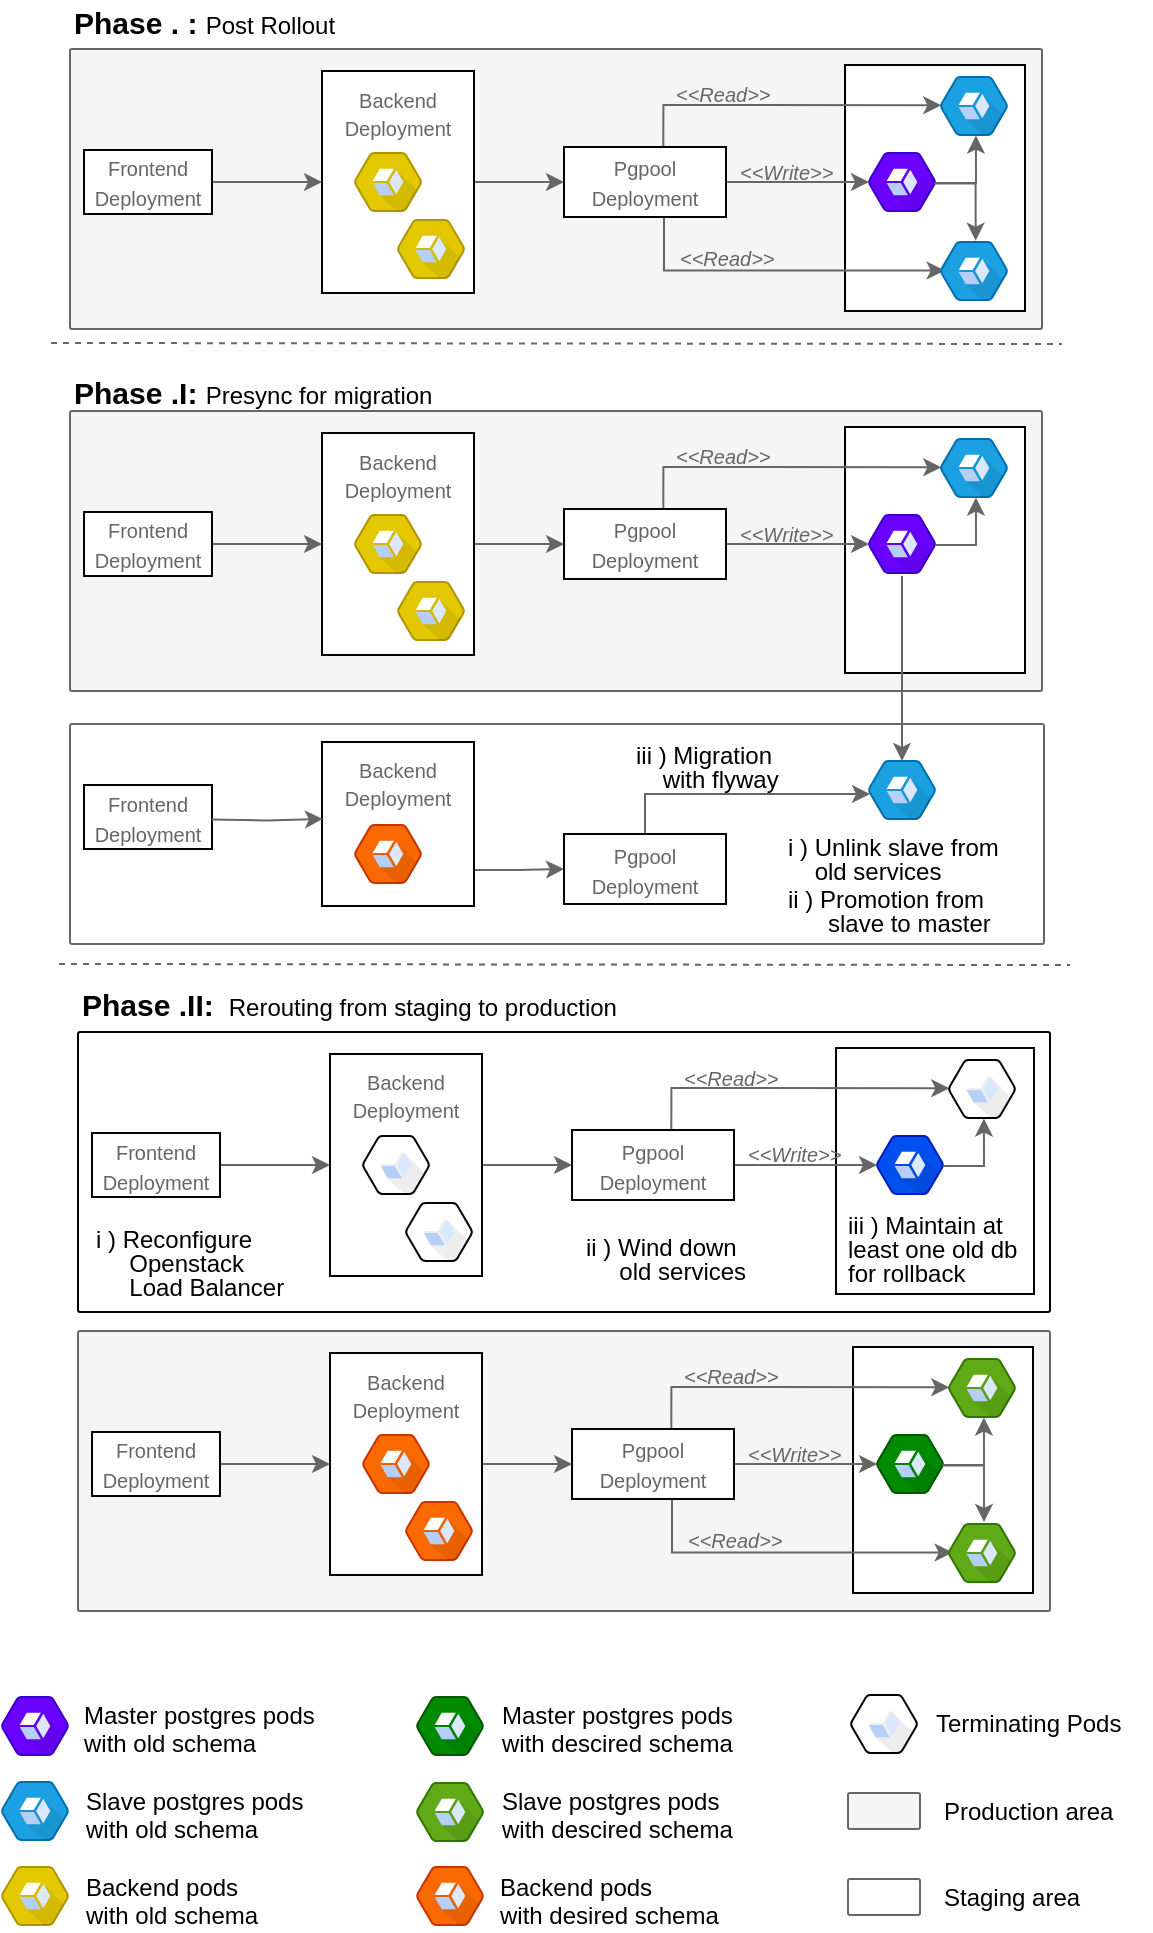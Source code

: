 <mxfile version="11.1.1" type="device"><diagram id="4ig2e0X793ncK0_DM_z0" name="Page-1"><mxGraphModel dx="2370" dy="1357" grid="0" gridSize="10" guides="1" tooltips="1" connect="1" arrows="1" fold="1" page="1" pageScale="1" pageWidth="827" pageHeight="1169" math="0" shadow="0"><root><mxCell id="0"/><mxCell id="1" parent="0"/><mxCell id="Xmux3Hkh8vyrxjozoJmx-120" value="" style="points=[[0,0,0],[0.25,0,0],[0.5,0,0],[0.75,0,0],[1,0,0],[1,0.25,0],[1,0.5,0],[1,0.75,0],[1,1,0],[0.75,1,0],[0.5,1,0],[0.25,1,0],[0,1,0],[0,0.75,0],[0,0.5,0],[0,0.25,0]];rounded=1;absoluteArcSize=1;arcSize=2;html=1;shadow=0;dashed=0;fontSize=12;align=left;verticalAlign=top;spacing=10;spacingTop=-4;strokeColor=#666666;" vertex="1" parent="1"><mxGeometry x="138" y="386" width="487" height="110" as="geometry"/></mxCell><mxCell id="Xmux3Hkh8vyrxjozoJmx-58" value="" style="points=[[0,0,0],[0.25,0,0],[0.5,0,0],[0.75,0,0],[1,0,0],[1,0.25,0],[1,0.5,0],[1,0.75,0],[1,1,0],[0.75,1,0],[0.5,1,0],[0.25,1,0],[0,1,0],[0,0.75,0],[0,0.5,0],[0,0.25,0]];rounded=1;absoluteArcSize=1;arcSize=2;html=1;shadow=0;dashed=0;fontSize=12;align=left;verticalAlign=top;spacing=10;spacingTop=-4;fillColor=#f5f5f5;strokeColor=#666666;fontColor=#333333;" vertex="1" parent="1"><mxGeometry x="138" y="229.5" width="486" height="140" as="geometry"/></mxCell><mxCell id="Xmux3Hkh8vyrxjozoJmx-75" value="" style="rounded=0;whiteSpace=wrap;html=1;align=right;verticalAlign=top;spacingRight=4;" vertex="1" parent="1"><mxGeometry x="525.5" y="237.5" width="90" height="123" as="geometry"/></mxCell><mxCell id="Xmux3Hkh8vyrxjozoJmx-80" style="edgeStyle=orthogonalEdgeStyle;rounded=0;orthogonalLoop=1;jettySize=auto;html=1;exitX=1;exitY=0.5;exitDx=0;exitDy=0;entryX=0;entryY=0.5;entryDx=0;entryDy=0;strokeColor=#666666;fontColor=#000000;" edge="1" parent="1" source="Xmux3Hkh8vyrxjozoJmx-73" target="Xmux3Hkh8vyrxjozoJmx-79"><mxGeometry relative="1" as="geometry"/></mxCell><mxCell id="Xmux3Hkh8vyrxjozoJmx-73" value="&lt;font style=&quot;font-size: 10px&quot; color=&quot;#666666&quot;&gt;Backend Deployment&lt;/font&gt;" style="rounded=0;whiteSpace=wrap;html=1;align=center;verticalAlign=top;" vertex="1" parent="1"><mxGeometry x="264" y="240.5" width="76" height="111" as="geometry"/></mxCell><mxCell id="Xmux3Hkh8vyrxjozoJmx-48" value="" style="shape=mxgraph.gcp.management_tools.stackdriver;html=1;verticalLabelPosition=bottom;verticalAlign=top;align=center;fillColor=#6a00ff;strokeColor=#3700CC;fontColor=#ffffff;" vertex="1" parent="1"><mxGeometry x="104" y="872.5" width="33" height="29" as="geometry"/></mxCell><mxCell id="Xmux3Hkh8vyrxjozoJmx-49" value="" style="shape=mxgraph.gcp.management_tools.stackdriver;html=1;verticalLabelPosition=bottom;verticalAlign=top;align=center;fillColor=#008a00;strokeColor=#005700;fontColor=#ffffff;" vertex="1" parent="1"><mxGeometry x="311.5" y="872.5" width="33" height="29" as="geometry"/></mxCell><mxCell id="Xmux3Hkh8vyrxjozoJmx-50" value="" style="shape=mxgraph.gcp.management_tools.stackdriver;html=1;verticalLabelPosition=bottom;verticalAlign=top;align=center;fillColor=#e3c800;strokeColor=#B09500;fontColor=#ffffff;" vertex="1" parent="1"><mxGeometry x="104" y="957.5" width="33" height="29" as="geometry"/></mxCell><mxCell id="Xmux3Hkh8vyrxjozoJmx-51" value="Master postgres pods &lt;br&gt;with old schema" style="text;html=1;resizable=0;points=[];autosize=1;align=left;verticalAlign=top;spacingTop=-4;" vertex="1" parent="1"><mxGeometry x="142.5" y="872" width="140" height="30" as="geometry"/></mxCell><mxCell id="Xmux3Hkh8vyrxjozoJmx-53" value="Backend pods &lt;br&gt;with old schema" style="text;html=1;resizable=0;points=[];autosize=1;align=left;verticalAlign=top;spacingTop=-4;" vertex="1" parent="1"><mxGeometry x="144" y="957.5" width="110" height="30" as="geometry"/></mxCell><mxCell id="Xmux3Hkh8vyrxjozoJmx-54" value="" style="shape=mxgraph.gcp.management_tools.stackdriver;html=1;verticalLabelPosition=bottom;verticalAlign=top;align=center;fillColor=#1ba1e2;strokeColor=#006EAF;fontColor=#ffffff;" vertex="1" parent="1"><mxGeometry x="104" y="915" width="33" height="29" as="geometry"/></mxCell><mxCell id="Xmux3Hkh8vyrxjozoJmx-55" value="" style="shape=mxgraph.gcp.management_tools.stackdriver;html=1;verticalLabelPosition=bottom;verticalAlign=top;align=center;fillColor=#fa6800;strokeColor=#C73500;fontColor=#ffffff;" vertex="1" parent="1"><mxGeometry x="311.5" y="957.5" width="33" height="29" as="geometry"/></mxCell><mxCell id="Xmux3Hkh8vyrxjozoJmx-56" value="Backend pods &lt;br&gt;with desired schema" style="text;html=1;resizable=0;points=[];autosize=1;align=left;verticalAlign=top;spacingTop=-4;" vertex="1" parent="1"><mxGeometry x="350.5" y="957.5" width="130" height="30" as="geometry"/></mxCell><mxCell id="Xmux3Hkh8vyrxjozoJmx-57" value="Slave postgres pods &lt;br&gt;with old schema" style="text;html=1;resizable=0;points=[];autosize=1;align=left;verticalAlign=top;spacingTop=-4;" vertex="1" parent="1"><mxGeometry x="144" y="914.5" width="130" height="30" as="geometry"/></mxCell><mxCell id="Xmux3Hkh8vyrxjozoJmx-59" value="Master postgres pods &lt;br&gt;with descired schema" style="text;html=1;resizable=0;points=[];autosize=1;align=left;verticalAlign=top;spacingTop=-4;" vertex="1" parent="1"><mxGeometry x="351.5" y="871.5" width="140" height="30" as="geometry"/></mxCell><mxCell id="Xmux3Hkh8vyrxjozoJmx-61" value="" style="shape=mxgraph.gcp.management_tools.stackdriver;html=1;verticalLabelPosition=bottom;verticalAlign=top;align=center;fillColor=#60a917;strokeColor=#2D7600;fontColor=#ffffff;" vertex="1" parent="1"><mxGeometry x="311.5" y="915.5" width="33" height="29" as="geometry"/></mxCell><mxCell id="Xmux3Hkh8vyrxjozoJmx-62" value="Slave postgres pods &lt;br&gt;with descired schema" style="text;html=1;resizable=0;points=[];autosize=1;align=left;verticalAlign=top;spacingTop=-4;" vertex="1" parent="1"><mxGeometry x="351.5" y="914.5" width="140" height="30" as="geometry"/></mxCell><mxCell id="Xmux3Hkh8vyrxjozoJmx-63" value="" style="shape=mxgraph.gcp.management_tools.stackdriver;html=1;verticalLabelPosition=bottom;verticalAlign=top;align=center;" vertex="1" parent="1"><mxGeometry x="528.5" y="871.5" width="33" height="29" as="geometry"/></mxCell><mxCell id="Xmux3Hkh8vyrxjozoJmx-64" value="Terminating Pods" style="text;html=1;resizable=0;points=[];autosize=1;align=left;verticalAlign=top;spacingTop=-4;" vertex="1" parent="1"><mxGeometry x="568.5" y="876" width="110" height="20" as="geometry"/></mxCell><mxCell id="Xmux3Hkh8vyrxjozoJmx-74" style="edgeStyle=orthogonalEdgeStyle;rounded=0;orthogonalLoop=1;jettySize=auto;html=1;exitX=1;exitY=0.5;exitDx=0;exitDy=0;entryX=0;entryY=0.5;entryDx=0;entryDy=0;fontColor=#000000;strokeColor=#666666;" edge="1" parent="1" source="Xmux3Hkh8vyrxjozoJmx-70" target="Xmux3Hkh8vyrxjozoJmx-73"><mxGeometry relative="1" as="geometry"/></mxCell><mxCell id="Xmux3Hkh8vyrxjozoJmx-70" value="&lt;font style=&quot;font-size: 10px&quot; color=&quot;#666666&quot;&gt;Frontend Deployment&lt;/font&gt;" style="rounded=0;whiteSpace=wrap;html=1;align=center;verticalAlign=middle;" vertex="1" parent="1"><mxGeometry x="145" y="280" width="64" height="32" as="geometry"/></mxCell><mxCell id="Xmux3Hkh8vyrxjozoJmx-71" value="" style="shape=mxgraph.gcp.management_tools.stackdriver;html=1;verticalLabelPosition=bottom;verticalAlign=top;align=center;fillColor=#e3c800;strokeColor=#B09500;fontColor=#ffffff;" vertex="1" parent="1"><mxGeometry x="280.5" y="281.5" width="33" height="29" as="geometry"/></mxCell><mxCell id="Xmux3Hkh8vyrxjozoJmx-72" value="" style="shape=mxgraph.gcp.management_tools.stackdriver;html=1;verticalLabelPosition=bottom;verticalAlign=top;align=center;fillColor=#e3c800;strokeColor=#B09500;fontColor=#ffffff;" vertex="1" parent="1"><mxGeometry x="302" y="315" width="33" height="29" as="geometry"/></mxCell><mxCell id="Xmux3Hkh8vyrxjozoJmx-82" style="edgeStyle=orthogonalEdgeStyle;rounded=0;orthogonalLoop=1;jettySize=auto;html=1;exitX=1;exitY=0.5;exitDx=0;exitDy=0;strokeColor=#666666;fontColor=#000000;" edge="1" parent="1" source="Xmux3Hkh8vyrxjozoJmx-79" target="Xmux3Hkh8vyrxjozoJmx-81"><mxGeometry relative="1" as="geometry"/></mxCell><mxCell id="Xmux3Hkh8vyrxjozoJmx-88" style="edgeStyle=orthogonalEdgeStyle;rounded=0;orthogonalLoop=1;jettySize=auto;html=1;exitX=0.613;exitY=0.009;exitDx=0;exitDy=0;entryX=0.004;entryY=0.489;entryDx=0;entryDy=0;entryPerimeter=0;strokeColor=#666666;fontColor=#000000;exitPerimeter=0;" edge="1" parent="1" source="Xmux3Hkh8vyrxjozoJmx-79" target="Xmux3Hkh8vyrxjozoJmx-85"><mxGeometry relative="1" as="geometry"><Array as="points"><mxPoint x="434" y="257.5"/><mxPoint x="445" y="257.5"/></Array></mxGeometry></mxCell><mxCell id="Xmux3Hkh8vyrxjozoJmx-79" value="&lt;font style=&quot;font-size: 10px&quot; color=&quot;#666666&quot;&gt;Pgpool&lt;br&gt;Deployment&lt;/font&gt;" style="rounded=0;whiteSpace=wrap;html=1;align=center;verticalAlign=middle;" vertex="1" parent="1"><mxGeometry x="385" y="278.5" width="81" height="35" as="geometry"/></mxCell><mxCell id="Xmux3Hkh8vyrxjozoJmx-81" value="" style="shape=mxgraph.gcp.management_tools.stackdriver;html=1;verticalLabelPosition=bottom;verticalAlign=top;align=center;fillColor=#6a00ff;strokeColor=#3700CC;fontColor=#ffffff;" vertex="1" parent="1"><mxGeometry x="537.5" y="281.5" width="33" height="29" as="geometry"/></mxCell><mxCell id="Xmux3Hkh8vyrxjozoJmx-83" value="&lt;font style=&quot;font-size: 10px&quot; color=&quot;#666666&quot;&gt;&amp;lt;&amp;lt;Write&amp;gt;&amp;gt;&lt;/font&gt;" style="text;html=1;resizable=0;points=[];autosize=1;align=left;verticalAlign=top;spacingTop=-4;fontColor=#000000;fontStyle=2" vertex="1" parent="1"><mxGeometry x="471" y="280.5" width="60" height="20" as="geometry"/></mxCell><mxCell id="Xmux3Hkh8vyrxjozoJmx-84" value="" style="shape=mxgraph.gcp.management_tools.stackdriver;html=1;verticalLabelPosition=bottom;verticalAlign=top;align=center;fillColor=#1ba1e2;strokeColor=#006EAF;fontColor=#ffffff;" vertex="1" parent="1"><mxGeometry x="537.5" y="404.5" width="33" height="29" as="geometry"/></mxCell><mxCell id="Xmux3Hkh8vyrxjozoJmx-85" value="" style="shape=mxgraph.gcp.management_tools.stackdriver;html=1;verticalLabelPosition=bottom;verticalAlign=top;align=center;fillColor=#1ba1e2;strokeColor=#006EAF;fontColor=#ffffff;" vertex="1" parent="1"><mxGeometry x="573.5" y="243.5" width="33" height="29" as="geometry"/></mxCell><mxCell id="Xmux3Hkh8vyrxjozoJmx-89" value="&lt;font style=&quot;font-size: 10px&quot; color=&quot;#666666&quot;&gt;&amp;lt;&amp;lt;Read&amp;gt;&amp;gt;&lt;/font&gt;" style="text;html=1;resizable=0;points=[];autosize=1;align=left;verticalAlign=top;spacingTop=-4;fontColor=#000000;fontStyle=2" vertex="1" parent="1"><mxGeometry x="439" y="242" width="60" height="20" as="geometry"/></mxCell><mxCell id="Xmux3Hkh8vyrxjozoJmx-93" style="edgeStyle=orthogonalEdgeStyle;rounded=0;orthogonalLoop=1;jettySize=auto;html=1;exitX=1.002;exitY=0.517;exitDx=0;exitDy=0;strokeColor=#666666;fontColor=#000000;exitPerimeter=0;entryX=0.529;entryY=1.01;entryDx=0;entryDy=0;entryPerimeter=0;" edge="1" parent="1" source="Xmux3Hkh8vyrxjozoJmx-81" target="Xmux3Hkh8vyrxjozoJmx-85"><mxGeometry relative="1" as="geometry"><mxPoint x="476.087" y="305.908" as="sourcePoint"/><mxPoint x="547.5" y="306.102" as="targetPoint"/></mxGeometry></mxCell><mxCell id="Xmux3Hkh8vyrxjozoJmx-94" style="edgeStyle=orthogonalEdgeStyle;rounded=0;orthogonalLoop=1;jettySize=auto;html=1;strokeColor=#666666;fontColor=#000000;" edge="1" parent="1" target="Xmux3Hkh8vyrxjozoJmx-84"><mxGeometry relative="1" as="geometry"><mxPoint x="554" y="312" as="sourcePoint"/><mxPoint x="591" y="325.5" as="targetPoint"/><Array as="points"><mxPoint x="554" y="381"/><mxPoint x="554" y="381"/></Array></mxGeometry></mxCell><mxCell id="Xmux3Hkh8vyrxjozoJmx-96" value="" style="points=[[0,0,0],[0.25,0,0],[0.5,0,0],[0.75,0,0],[1,0,0],[1,0.25,0],[1,0.5,0],[1,0.75,0],[1,1,0],[0.75,1,0],[0.5,1,0],[0.25,1,0],[0,1,0],[0,0.75,0],[0,0.5,0],[0,0.25,0]];rounded=1;absoluteArcSize=1;arcSize=2;html=1;shadow=0;dashed=0;fontSize=12;align=left;verticalAlign=top;spacing=10;spacingTop=-4;fillColor=#f5f5f5;strokeColor=#666666;fontColor=#333333;" vertex="1" parent="1"><mxGeometry x="138" y="48.5" width="486" height="140" as="geometry"/></mxCell><mxCell id="Xmux3Hkh8vyrxjozoJmx-97" value="" style="rounded=0;whiteSpace=wrap;html=1;align=right;verticalAlign=top;spacingRight=4;" vertex="1" parent="1"><mxGeometry x="525.5" y="56.5" width="90" height="123" as="geometry"/></mxCell><mxCell id="Xmux3Hkh8vyrxjozoJmx-98" style="edgeStyle=orthogonalEdgeStyle;rounded=0;orthogonalLoop=1;jettySize=auto;html=1;exitX=1;exitY=0.5;exitDx=0;exitDy=0;entryX=0;entryY=0.5;entryDx=0;entryDy=0;strokeColor=#666666;fontColor=#000000;" edge="1" parent="1" source="Xmux3Hkh8vyrxjozoJmx-99" target="Xmux3Hkh8vyrxjozoJmx-107"><mxGeometry relative="1" as="geometry"/></mxCell><mxCell id="Xmux3Hkh8vyrxjozoJmx-99" value="&lt;font style=&quot;font-size: 10px&quot; color=&quot;#666666&quot;&gt;Backend Deployment&lt;/font&gt;" style="rounded=0;whiteSpace=wrap;html=1;align=center;verticalAlign=top;" vertex="1" parent="1"><mxGeometry x="264" y="59.5" width="76" height="111" as="geometry"/></mxCell><mxCell id="Xmux3Hkh8vyrxjozoJmx-100" style="edgeStyle=orthogonalEdgeStyle;rounded=0;orthogonalLoop=1;jettySize=auto;html=1;exitX=1;exitY=0.5;exitDx=0;exitDy=0;entryX=0;entryY=0.5;entryDx=0;entryDy=0;fontColor=#000000;strokeColor=#666666;" edge="1" parent="1" source="Xmux3Hkh8vyrxjozoJmx-101" target="Xmux3Hkh8vyrxjozoJmx-99"><mxGeometry relative="1" as="geometry"/></mxCell><mxCell id="Xmux3Hkh8vyrxjozoJmx-101" value="&lt;font style=&quot;font-size: 10px&quot; color=&quot;#666666&quot;&gt;Frontend Deployment&lt;/font&gt;" style="rounded=0;whiteSpace=wrap;html=1;align=center;verticalAlign=middle;" vertex="1" parent="1"><mxGeometry x="145" y="99" width="64" height="32" as="geometry"/></mxCell><mxCell id="Xmux3Hkh8vyrxjozoJmx-102" value="" style="shape=mxgraph.gcp.management_tools.stackdriver;html=1;verticalLabelPosition=bottom;verticalAlign=top;align=center;fillColor=#e3c800;strokeColor=#B09500;fontColor=#ffffff;" vertex="1" parent="1"><mxGeometry x="280.5" y="100.5" width="33" height="29" as="geometry"/></mxCell><mxCell id="Xmux3Hkh8vyrxjozoJmx-103" value="" style="shape=mxgraph.gcp.management_tools.stackdriver;html=1;verticalLabelPosition=bottom;verticalAlign=top;align=center;fillColor=#e3c800;strokeColor=#B09500;fontColor=#ffffff;" vertex="1" parent="1"><mxGeometry x="302" y="134" width="33" height="29" as="geometry"/></mxCell><mxCell id="Xmux3Hkh8vyrxjozoJmx-104" style="edgeStyle=orthogonalEdgeStyle;rounded=0;orthogonalLoop=1;jettySize=auto;html=1;exitX=1;exitY=0.5;exitDx=0;exitDy=0;strokeColor=#666666;fontColor=#000000;" edge="1" parent="1" source="Xmux3Hkh8vyrxjozoJmx-107" target="Xmux3Hkh8vyrxjozoJmx-108"><mxGeometry relative="1" as="geometry"/></mxCell><mxCell id="Xmux3Hkh8vyrxjozoJmx-105" style="edgeStyle=orthogonalEdgeStyle;rounded=0;orthogonalLoop=1;jettySize=auto;html=1;exitX=1;exitY=0.75;exitDx=0;exitDy=0;entryX=0.055;entryY=0.493;entryDx=0;entryDy=0;entryPerimeter=0;strokeColor=#666666;fontColor=#000000;" edge="1" parent="1" source="Xmux3Hkh8vyrxjozoJmx-107" target="Xmux3Hkh8vyrxjozoJmx-110"><mxGeometry relative="1" as="geometry"><Array as="points"><mxPoint x="435" y="130.5"/><mxPoint x="435" y="159.5"/><mxPoint x="550" y="159.5"/></Array></mxGeometry></mxCell><mxCell id="Xmux3Hkh8vyrxjozoJmx-106" style="edgeStyle=orthogonalEdgeStyle;rounded=0;orthogonalLoop=1;jettySize=auto;html=1;exitX=0.613;exitY=0.009;exitDx=0;exitDy=0;entryX=0.004;entryY=0.489;entryDx=0;entryDy=0;entryPerimeter=0;strokeColor=#666666;fontColor=#000000;exitPerimeter=0;" edge="1" parent="1" source="Xmux3Hkh8vyrxjozoJmx-107" target="Xmux3Hkh8vyrxjozoJmx-111"><mxGeometry relative="1" as="geometry"><Array as="points"><mxPoint x="434" y="76.5"/><mxPoint x="445" y="76.5"/></Array></mxGeometry></mxCell><mxCell id="Xmux3Hkh8vyrxjozoJmx-107" value="&lt;font style=&quot;font-size: 10px&quot; color=&quot;#666666&quot;&gt;Pgpool&lt;br&gt;Deployment&lt;/font&gt;" style="rounded=0;whiteSpace=wrap;html=1;align=center;verticalAlign=middle;" vertex="1" parent="1"><mxGeometry x="385" y="97.5" width="81" height="35" as="geometry"/></mxCell><mxCell id="Xmux3Hkh8vyrxjozoJmx-108" value="" style="shape=mxgraph.gcp.management_tools.stackdriver;html=1;verticalLabelPosition=bottom;verticalAlign=top;align=center;fillColor=#6a00ff;strokeColor=#3700CC;fontColor=#ffffff;" vertex="1" parent="1"><mxGeometry x="537.5" y="100.5" width="33" height="29" as="geometry"/></mxCell><mxCell id="Xmux3Hkh8vyrxjozoJmx-109" value="&lt;font style=&quot;font-size: 10px&quot; color=&quot;#666666&quot;&gt;&amp;lt;&amp;lt;Write&amp;gt;&amp;gt;&lt;/font&gt;" style="text;html=1;resizable=0;points=[];autosize=1;align=left;verticalAlign=top;spacingTop=-4;fontColor=#000000;fontStyle=2" vertex="1" parent="1"><mxGeometry x="471" y="99.5" width="60" height="20" as="geometry"/></mxCell><mxCell id="Xmux3Hkh8vyrxjozoJmx-110" value="" style="shape=mxgraph.gcp.management_tools.stackdriver;html=1;verticalLabelPosition=bottom;verticalAlign=top;align=center;fillColor=#1ba1e2;strokeColor=#006EAF;fontColor=#ffffff;" vertex="1" parent="1"><mxGeometry x="573.5" y="145" width="33" height="29" as="geometry"/></mxCell><mxCell id="Xmux3Hkh8vyrxjozoJmx-111" value="" style="shape=mxgraph.gcp.management_tools.stackdriver;html=1;verticalLabelPosition=bottom;verticalAlign=top;align=center;fillColor=#1ba1e2;strokeColor=#006EAF;fontColor=#ffffff;" vertex="1" parent="1"><mxGeometry x="573.5" y="62.5" width="33" height="29" as="geometry"/></mxCell><mxCell id="Xmux3Hkh8vyrxjozoJmx-112" value="&lt;font style=&quot;font-size: 10px&quot; color=&quot;#666666&quot;&gt;&amp;lt;&amp;lt;Read&amp;gt;&amp;gt;&lt;/font&gt;" style="text;html=1;resizable=0;points=[];autosize=1;align=left;verticalAlign=top;spacingTop=-4;fontColor=#000000;fontStyle=2" vertex="1" parent="1"><mxGeometry x="441" y="143" width="60" height="20" as="geometry"/></mxCell><mxCell id="Xmux3Hkh8vyrxjozoJmx-113" value="&lt;font style=&quot;font-size: 10px&quot; color=&quot;#666666&quot;&gt;&amp;lt;&amp;lt;Read&amp;gt;&amp;gt;&lt;/font&gt;" style="text;html=1;resizable=0;points=[];autosize=1;align=left;verticalAlign=top;spacingTop=-4;fontColor=#000000;fontStyle=2" vertex="1" parent="1"><mxGeometry x="439" y="61" width="60" height="20" as="geometry"/></mxCell><mxCell id="Xmux3Hkh8vyrxjozoJmx-114" style="edgeStyle=orthogonalEdgeStyle;rounded=0;orthogonalLoop=1;jettySize=auto;html=1;exitX=1.002;exitY=0.517;exitDx=0;exitDy=0;strokeColor=#666666;fontColor=#000000;exitPerimeter=0;entryX=0.529;entryY=1.01;entryDx=0;entryDy=0;entryPerimeter=0;" edge="1" parent="1" source="Xmux3Hkh8vyrxjozoJmx-108" target="Xmux3Hkh8vyrxjozoJmx-111"><mxGeometry relative="1" as="geometry"><mxPoint x="476.087" y="124.908" as="sourcePoint"/><mxPoint x="547.5" y="125.102" as="targetPoint"/></mxGeometry></mxCell><mxCell id="Xmux3Hkh8vyrxjozoJmx-115" style="edgeStyle=orthogonalEdgeStyle;rounded=0;orthogonalLoop=1;jettySize=auto;html=1;exitX=0.988;exitY=0.528;exitDx=0;exitDy=0;strokeColor=#666666;fontColor=#000000;exitPerimeter=0;" edge="1" parent="1" source="Xmux3Hkh8vyrxjozoJmx-108"><mxGeometry relative="1" as="geometry"><mxPoint x="580.553" y="125.49" as="sourcePoint"/><mxPoint x="590.833" y="144.333" as="targetPoint"/></mxGeometry></mxCell><mxCell id="Xmux3Hkh8vyrxjozoJmx-116" value="" style="endArrow=none;dashed=1;html=1;strokeColor=#666666;fontColor=#000000;" edge="1" parent="1"><mxGeometry width="50" height="50" relative="1" as="geometry"><mxPoint x="128.5" y="195.5" as="sourcePoint"/><mxPoint x="634" y="196" as="targetPoint"/></mxGeometry></mxCell><mxCell id="Xmux3Hkh8vyrxjozoJmx-117" value="&lt;font size=&quot;1&quot;&gt;&lt;b style=&quot;font-size: 15px&quot;&gt;Phase . : &lt;/b&gt;&lt;/font&gt;Post Rollout" style="text;html=1;resizable=0;points=[];autosize=1;align=left;verticalAlign=top;spacingTop=-4;fontColor=#000000;" vertex="1" parent="1"><mxGeometry x="138" y="24" width="141" height="16" as="geometry"/></mxCell><mxCell id="Xmux3Hkh8vyrxjozoJmx-118" value="&lt;div&gt;&lt;font size=&quot;1&quot;&gt;&lt;b style=&quot;font-size: 15px&quot;&gt;Phase .I: &lt;/b&gt;&lt;/font&gt;Presync for migration&lt;/div&gt;" style="text;html=1;resizable=0;points=[];autosize=1;align=left;verticalAlign=top;spacingTop=-4;fontColor=#000000;" vertex="1" parent="1"><mxGeometry x="138" y="209" width="190" height="16" as="geometry"/></mxCell><mxCell id="Xmux3Hkh8vyrxjozoJmx-121" value="&lt;p style=&quot;line-height: 100%&quot;&gt;i ) Unlink slave from &lt;br&gt;&amp;nbsp;&amp;nbsp;&amp;nbsp; old services&lt;/p&gt;" style="text;html=1;resizable=0;points=[];autosize=1;align=left;verticalAlign=top;spacingTop=-4;fontColor=#000000;" vertex="1" parent="1"><mxGeometry x="495" y="427" width="118" height="48" as="geometry"/></mxCell><mxCell id="Xmux3Hkh8vyrxjozoJmx-122" value="&lt;p style=&quot;line-height: 100%&quot;&gt;ii ) Promotion from &lt;br&gt;&amp;nbsp;&amp;nbsp;&amp;nbsp;&amp;nbsp;&amp;nbsp; slave to master&lt;/p&gt;" style="text;html=1;resizable=0;points=[];autosize=1;align=left;verticalAlign=top;spacingTop=-4;fontColor=#000000;" vertex="1" parent="1"><mxGeometry x="495" y="453" width="112" height="48" as="geometry"/></mxCell><mxCell id="Xmux3Hkh8vyrxjozoJmx-123" value="&lt;font style=&quot;font-size: 10px&quot; color=&quot;#666666&quot;&gt;Frontend Deployment&lt;/font&gt;" style="rounded=0;whiteSpace=wrap;html=1;align=center;verticalAlign=middle;" vertex="1" parent="1"><mxGeometry x="145" y="416.5" width="64" height="32" as="geometry"/></mxCell><mxCell id="Xmux3Hkh8vyrxjozoJmx-130" style="edgeStyle=orthogonalEdgeStyle;rounded=0;orthogonalLoop=1;jettySize=auto;html=1;exitX=1;exitY=0.75;exitDx=0;exitDy=0;entryX=0;entryY=0.5;entryDx=0;entryDy=0;strokeColor=#666666;fontColor=#000000;" edge="1" parent="1" source="Xmux3Hkh8vyrxjozoJmx-124" target="Xmux3Hkh8vyrxjozoJmx-129"><mxGeometry relative="1" as="geometry"><Array as="points"><mxPoint x="340" y="459"/><mxPoint x="362" y="459"/></Array></mxGeometry></mxCell><mxCell id="Xmux3Hkh8vyrxjozoJmx-124" value="&lt;font style=&quot;font-size: 10px&quot; color=&quot;#666666&quot;&gt;Backend Deployment&lt;/font&gt;" style="rounded=0;whiteSpace=wrap;html=1;align=center;verticalAlign=top;" vertex="1" parent="1"><mxGeometry x="264" y="395" width="76" height="82" as="geometry"/></mxCell><mxCell id="Xmux3Hkh8vyrxjozoJmx-125" style="edgeStyle=orthogonalEdgeStyle;rounded=0;orthogonalLoop=1;jettySize=auto;html=1;exitX=1;exitY=0.5;exitDx=0;exitDy=0;entryX=0.006;entryY=0.469;entryDx=0;entryDy=0;fontColor=#000000;strokeColor=#666666;entryPerimeter=0;" edge="1" parent="1" target="Xmux3Hkh8vyrxjozoJmx-124"><mxGeometry relative="1" as="geometry"><mxPoint x="208.828" y="433.741" as="sourcePoint"/></mxGeometry></mxCell><mxCell id="Xmux3Hkh8vyrxjozoJmx-126" value="" style="shape=mxgraph.gcp.management_tools.stackdriver;html=1;verticalLabelPosition=bottom;verticalAlign=top;align=center;fillColor=#fa6800;strokeColor=#C73500;fontColor=#ffffff;" vertex="1" parent="1"><mxGeometry x="280.5" y="436.5" width="33" height="29" as="geometry"/></mxCell><mxCell id="Xmux3Hkh8vyrxjozoJmx-131" style="edgeStyle=orthogonalEdgeStyle;rounded=0;orthogonalLoop=1;jettySize=auto;html=1;exitX=0.5;exitY=0;exitDx=0;exitDy=0;strokeColor=#666666;fontColor=#000000;entryX=0.015;entryY=0.571;entryDx=0;entryDy=0;entryPerimeter=0;" edge="1" parent="1" source="Xmux3Hkh8vyrxjozoJmx-129" target="Xmux3Hkh8vyrxjozoJmx-84"><mxGeometry relative="1" as="geometry"/></mxCell><mxCell id="Xmux3Hkh8vyrxjozoJmx-129" value="&lt;font style=&quot;font-size: 10px&quot; color=&quot;#666666&quot;&gt;Pgpool&lt;br&gt;Deployment&lt;/font&gt;" style="rounded=0;whiteSpace=wrap;html=1;align=center;verticalAlign=middle;" vertex="1" parent="1"><mxGeometry x="385" y="441" width="81" height="35" as="geometry"/></mxCell><mxCell id="Xmux3Hkh8vyrxjozoJmx-132" value="&lt;p style=&quot;line-height: 100%&quot;&gt;iii ) Migration &lt;br&gt;&amp;nbsp;&amp;nbsp;&amp;nbsp; with flyway&lt;br&gt;&lt;/p&gt;" style="text;html=1;resizable=0;points=[];autosize=1;align=left;verticalAlign=top;spacingTop=-4;fontColor=#000000;" vertex="1" parent="1"><mxGeometry x="419" y="380.5" width="79" height="48" as="geometry"/></mxCell><mxCell id="Xmux3Hkh8vyrxjozoJmx-179" value="" style="points=[[0,0,0],[0.25,0,0],[0.5,0,0],[0.75,0,0],[1,0,0],[1,0.25,0],[1,0.5,0],[1,0.75,0],[1,1,0],[0.75,1,0],[0.5,1,0],[0.25,1,0],[0,1,0],[0,0.75,0],[0,0.5,0],[0,0.25,0]];rounded=1;absoluteArcSize=1;arcSize=2;html=1;shadow=0;dashed=0;fontSize=12;align=left;verticalAlign=top;spacing=10;spacingTop=-4;" vertex="1" parent="1"><mxGeometry x="142" y="540" width="486" height="140" as="geometry"/></mxCell><mxCell id="Xmux3Hkh8vyrxjozoJmx-180" value="" style="rounded=0;whiteSpace=wrap;html=1;align=right;verticalAlign=top;spacingRight=4;" vertex="1" parent="1"><mxGeometry x="521" y="548" width="99" height="123" as="geometry"/></mxCell><mxCell id="Xmux3Hkh8vyrxjozoJmx-181" style="edgeStyle=orthogonalEdgeStyle;rounded=0;orthogonalLoop=1;jettySize=auto;html=1;exitX=1;exitY=0.5;exitDx=0;exitDy=0;entryX=0;entryY=0.5;entryDx=0;entryDy=0;strokeColor=#666666;fontColor=#000000;" edge="1" parent="1" source="Xmux3Hkh8vyrxjozoJmx-182" target="Xmux3Hkh8vyrxjozoJmx-189"><mxGeometry relative="1" as="geometry"/></mxCell><mxCell id="Xmux3Hkh8vyrxjozoJmx-182" value="&lt;font style=&quot;font-size: 10px&quot; color=&quot;#666666&quot;&gt;Backend Deployment&lt;/font&gt;" style="rounded=0;whiteSpace=wrap;html=1;align=center;verticalAlign=top;" vertex="1" parent="1"><mxGeometry x="268" y="551" width="76" height="111" as="geometry"/></mxCell><mxCell id="Xmux3Hkh8vyrxjozoJmx-183" style="edgeStyle=orthogonalEdgeStyle;rounded=0;orthogonalLoop=1;jettySize=auto;html=1;exitX=1;exitY=0.5;exitDx=0;exitDy=0;entryX=0;entryY=0.5;entryDx=0;entryDy=0;fontColor=#000000;strokeColor=#666666;" edge="1" parent="1" source="Xmux3Hkh8vyrxjozoJmx-184" target="Xmux3Hkh8vyrxjozoJmx-182"><mxGeometry relative="1" as="geometry"/></mxCell><mxCell id="Xmux3Hkh8vyrxjozoJmx-184" value="&lt;font style=&quot;font-size: 10px&quot; color=&quot;#666666&quot;&gt;Frontend Deployment&lt;/font&gt;" style="rounded=0;whiteSpace=wrap;html=1;align=center;verticalAlign=middle;" vertex="1" parent="1"><mxGeometry x="149" y="590.5" width="64" height="32" as="geometry"/></mxCell><mxCell id="Xmux3Hkh8vyrxjozoJmx-185" value="" style="shape=mxgraph.gcp.management_tools.stackdriver;html=1;verticalLabelPosition=bottom;verticalAlign=top;align=center;" vertex="1" parent="1"><mxGeometry x="284.5" y="592" width="33" height="29" as="geometry"/></mxCell><mxCell id="Xmux3Hkh8vyrxjozoJmx-186" value="" style="shape=mxgraph.gcp.management_tools.stackdriver;html=1;verticalLabelPosition=bottom;verticalAlign=top;align=center;" vertex="1" parent="1"><mxGeometry x="306" y="625.5" width="33" height="29" as="geometry"/></mxCell><mxCell id="Xmux3Hkh8vyrxjozoJmx-187" style="edgeStyle=orthogonalEdgeStyle;rounded=0;orthogonalLoop=1;jettySize=auto;html=1;exitX=1;exitY=0.5;exitDx=0;exitDy=0;strokeColor=#666666;fontColor=#000000;" edge="1" parent="1" source="Xmux3Hkh8vyrxjozoJmx-189" target="Xmux3Hkh8vyrxjozoJmx-190"><mxGeometry relative="1" as="geometry"/></mxCell><mxCell id="Xmux3Hkh8vyrxjozoJmx-188" style="edgeStyle=orthogonalEdgeStyle;rounded=0;orthogonalLoop=1;jettySize=auto;html=1;exitX=0.613;exitY=0.009;exitDx=0;exitDy=0;entryX=0.004;entryY=0.489;entryDx=0;entryDy=0;entryPerimeter=0;strokeColor=#666666;fontColor=#000000;exitPerimeter=0;" edge="1" parent="1" source="Xmux3Hkh8vyrxjozoJmx-189" target="Xmux3Hkh8vyrxjozoJmx-193"><mxGeometry relative="1" as="geometry"><Array as="points"><mxPoint x="438" y="568"/><mxPoint x="449" y="568"/></Array></mxGeometry></mxCell><mxCell id="Xmux3Hkh8vyrxjozoJmx-189" value="&lt;font style=&quot;font-size: 10px&quot; color=&quot;#666666&quot;&gt;Pgpool&lt;br&gt;Deployment&lt;/font&gt;" style="rounded=0;whiteSpace=wrap;html=1;align=center;verticalAlign=middle;" vertex="1" parent="1"><mxGeometry x="389" y="589" width="81" height="35" as="geometry"/></mxCell><mxCell id="Xmux3Hkh8vyrxjozoJmx-190" value="" style="shape=mxgraph.gcp.management_tools.stackdriver;html=1;verticalLabelPosition=bottom;verticalAlign=top;align=center;fillColor=#0050ef;strokeColor=#001DBC;fontColor=#ffffff;" vertex="1" parent="1"><mxGeometry x="541.5" y="592" width="33" height="29" as="geometry"/></mxCell><mxCell id="Xmux3Hkh8vyrxjozoJmx-191" value="&lt;font style=&quot;font-size: 10px&quot; color=&quot;#666666&quot;&gt;&amp;lt;&amp;lt;Write&amp;gt;&amp;gt;&lt;/font&gt;" style="text;html=1;resizable=0;points=[];autosize=1;align=left;verticalAlign=top;spacingTop=-4;fontColor=#000000;fontStyle=2" vertex="1" parent="1"><mxGeometry x="475" y="591" width="60" height="20" as="geometry"/></mxCell><mxCell id="Xmux3Hkh8vyrxjozoJmx-193" value="" style="shape=mxgraph.gcp.management_tools.stackdriver;html=1;verticalLabelPosition=bottom;verticalAlign=top;align=center;" vertex="1" parent="1"><mxGeometry x="577.5" y="554" width="33" height="29" as="geometry"/></mxCell><mxCell id="Xmux3Hkh8vyrxjozoJmx-194" value="&lt;font style=&quot;font-size: 10px&quot; color=&quot;#666666&quot;&gt;&amp;lt;&amp;lt;Read&amp;gt;&amp;gt;&lt;/font&gt;" style="text;html=1;resizable=0;points=[];autosize=1;align=left;verticalAlign=top;spacingTop=-4;fontColor=#000000;fontStyle=2" vertex="1" parent="1"><mxGeometry x="443" y="552.5" width="60" height="20" as="geometry"/></mxCell><mxCell id="Xmux3Hkh8vyrxjozoJmx-195" style="edgeStyle=orthogonalEdgeStyle;rounded=0;orthogonalLoop=1;jettySize=auto;html=1;exitX=1.002;exitY=0.517;exitDx=0;exitDy=0;strokeColor=#666666;fontColor=#000000;exitPerimeter=0;entryX=0.529;entryY=1.01;entryDx=0;entryDy=0;entryPerimeter=0;" edge="1" parent="1" source="Xmux3Hkh8vyrxjozoJmx-190" target="Xmux3Hkh8vyrxjozoJmx-193"><mxGeometry relative="1" as="geometry"><mxPoint x="480.087" y="616.408" as="sourcePoint"/><mxPoint x="551.5" y="616.602" as="targetPoint"/></mxGeometry></mxCell><mxCell id="Xmux3Hkh8vyrxjozoJmx-197" value="" style="endArrow=none;dashed=1;html=1;strokeColor=#666666;fontColor=#000000;" edge="1" parent="1"><mxGeometry width="50" height="50" relative="1" as="geometry"><mxPoint x="132.5" y="506" as="sourcePoint"/><mxPoint x="638" y="506.5" as="targetPoint"/></mxGeometry></mxCell><mxCell id="Xmux3Hkh8vyrxjozoJmx-198" value="&lt;div&gt;&lt;font size=&quot;1&quot;&gt;&lt;b style=&quot;font-size: 15px&quot;&gt;Phase .II:&amp;nbsp;&lt;/b&gt;&lt;/font&gt; Rerouting from staging to production&lt;/div&gt;&lt;div&gt;&lt;br&gt;&lt;/div&gt;" style="text;html=1;resizable=0;points=[];autosize=1;align=left;verticalAlign=top;spacingTop=-4;fontColor=#000000;" vertex="1" parent="1"><mxGeometry x="142" y="514.5" width="281" height="30" as="geometry"/></mxCell><mxCell id="Xmux3Hkh8vyrxjozoJmx-215" value="" style="points=[[0,0,0],[0.25,0,0],[0.5,0,0],[0.75,0,0],[1,0,0],[1,0.25,0],[1,0.5,0],[1,0.75,0],[1,1,0],[0.75,1,0],[0.5,1,0],[0.25,1,0],[0,1,0],[0,0.75,0],[0,0.5,0],[0,0.25,0]];rounded=1;absoluteArcSize=1;arcSize=2;html=1;shadow=0;dashed=0;fontSize=12;align=left;verticalAlign=top;spacing=10;spacingTop=-4;fillColor=#f5f5f5;strokeColor=#666666;fontColor=#333333;" vertex="1" parent="1"><mxGeometry x="142" y="689.5" width="486" height="140" as="geometry"/></mxCell><mxCell id="Xmux3Hkh8vyrxjozoJmx-216" value="" style="rounded=0;whiteSpace=wrap;html=1;align=right;verticalAlign=top;spacingRight=4;" vertex="1" parent="1"><mxGeometry x="529.5" y="697.5" width="90" height="123" as="geometry"/></mxCell><mxCell id="Xmux3Hkh8vyrxjozoJmx-217" style="edgeStyle=orthogonalEdgeStyle;rounded=0;orthogonalLoop=1;jettySize=auto;html=1;exitX=1;exitY=0.5;exitDx=0;exitDy=0;entryX=0;entryY=0.5;entryDx=0;entryDy=0;strokeColor=#666666;fontColor=#000000;" edge="1" parent="1" source="Xmux3Hkh8vyrxjozoJmx-218" target="Xmux3Hkh8vyrxjozoJmx-226"><mxGeometry relative="1" as="geometry"/></mxCell><mxCell id="Xmux3Hkh8vyrxjozoJmx-218" value="&lt;font style=&quot;font-size: 10px&quot; color=&quot;#666666&quot;&gt;Backend Deployment&lt;/font&gt;" style="rounded=0;whiteSpace=wrap;html=1;align=center;verticalAlign=top;" vertex="1" parent="1"><mxGeometry x="268" y="700.5" width="76" height="111" as="geometry"/></mxCell><mxCell id="Xmux3Hkh8vyrxjozoJmx-219" style="edgeStyle=orthogonalEdgeStyle;rounded=0;orthogonalLoop=1;jettySize=auto;html=1;exitX=1;exitY=0.5;exitDx=0;exitDy=0;entryX=0;entryY=0.5;entryDx=0;entryDy=0;fontColor=#000000;strokeColor=#666666;" edge="1" parent="1" source="Xmux3Hkh8vyrxjozoJmx-220" target="Xmux3Hkh8vyrxjozoJmx-218"><mxGeometry relative="1" as="geometry"/></mxCell><mxCell id="Xmux3Hkh8vyrxjozoJmx-220" value="&lt;font style=&quot;font-size: 10px&quot; color=&quot;#666666&quot;&gt;Frontend Deployment&lt;/font&gt;" style="rounded=0;whiteSpace=wrap;html=1;align=center;verticalAlign=middle;" vertex="1" parent="1"><mxGeometry x="149" y="740" width="64" height="32" as="geometry"/></mxCell><mxCell id="Xmux3Hkh8vyrxjozoJmx-221" value="" style="shape=mxgraph.gcp.management_tools.stackdriver;html=1;verticalLabelPosition=bottom;verticalAlign=top;align=center;fillColor=#fa6800;strokeColor=#C73500;fontColor=#ffffff;" vertex="1" parent="1"><mxGeometry x="284.5" y="741.5" width="33" height="29" as="geometry"/></mxCell><mxCell id="Xmux3Hkh8vyrxjozoJmx-222" value="" style="shape=mxgraph.gcp.management_tools.stackdriver;html=1;verticalLabelPosition=bottom;verticalAlign=top;align=center;fillColor=#fa6800;strokeColor=#C73500;fontColor=#ffffff;" vertex="1" parent="1"><mxGeometry x="306" y="775" width="33" height="29" as="geometry"/></mxCell><mxCell id="Xmux3Hkh8vyrxjozoJmx-223" style="edgeStyle=orthogonalEdgeStyle;rounded=0;orthogonalLoop=1;jettySize=auto;html=1;exitX=1;exitY=0.5;exitDx=0;exitDy=0;strokeColor=#666666;fontColor=#000000;" edge="1" parent="1" source="Xmux3Hkh8vyrxjozoJmx-226" target="Xmux3Hkh8vyrxjozoJmx-227"><mxGeometry relative="1" as="geometry"/></mxCell><mxCell id="Xmux3Hkh8vyrxjozoJmx-224" style="edgeStyle=orthogonalEdgeStyle;rounded=0;orthogonalLoop=1;jettySize=auto;html=1;exitX=1;exitY=0.75;exitDx=0;exitDy=0;entryX=0.055;entryY=0.493;entryDx=0;entryDy=0;entryPerimeter=0;strokeColor=#666666;fontColor=#000000;" edge="1" parent="1" source="Xmux3Hkh8vyrxjozoJmx-226" target="Xmux3Hkh8vyrxjozoJmx-229"><mxGeometry relative="1" as="geometry"><Array as="points"><mxPoint x="439" y="771.5"/><mxPoint x="439" y="800.5"/><mxPoint x="554" y="800.5"/></Array></mxGeometry></mxCell><mxCell id="Xmux3Hkh8vyrxjozoJmx-225" style="edgeStyle=orthogonalEdgeStyle;rounded=0;orthogonalLoop=1;jettySize=auto;html=1;exitX=0.613;exitY=0.009;exitDx=0;exitDy=0;entryX=0.004;entryY=0.489;entryDx=0;entryDy=0;entryPerimeter=0;strokeColor=#666666;fontColor=#000000;exitPerimeter=0;" edge="1" parent="1" source="Xmux3Hkh8vyrxjozoJmx-226" target="Xmux3Hkh8vyrxjozoJmx-230"><mxGeometry relative="1" as="geometry"><Array as="points"><mxPoint x="438" y="717.5"/><mxPoint x="449" y="717.5"/></Array></mxGeometry></mxCell><mxCell id="Xmux3Hkh8vyrxjozoJmx-226" value="&lt;font style=&quot;font-size: 10px&quot; color=&quot;#666666&quot;&gt;Pgpool&lt;br&gt;Deployment&lt;/font&gt;" style="rounded=0;whiteSpace=wrap;html=1;align=center;verticalAlign=middle;" vertex="1" parent="1"><mxGeometry x="389" y="738.5" width="81" height="35" as="geometry"/></mxCell><mxCell id="Xmux3Hkh8vyrxjozoJmx-227" value="" style="shape=mxgraph.gcp.management_tools.stackdriver;html=1;verticalLabelPosition=bottom;verticalAlign=top;align=center;fillColor=#008a00;strokeColor=#005700;fontColor=#ffffff;" vertex="1" parent="1"><mxGeometry x="541.5" y="741.5" width="33" height="29" as="geometry"/></mxCell><mxCell id="Xmux3Hkh8vyrxjozoJmx-228" value="&lt;font style=&quot;font-size: 10px&quot; color=&quot;#666666&quot;&gt;&amp;lt;&amp;lt;Write&amp;gt;&amp;gt;&lt;/font&gt;" style="text;html=1;resizable=0;points=[];autosize=1;align=left;verticalAlign=top;spacingTop=-4;fontColor=#000000;fontStyle=2" vertex="1" parent="1"><mxGeometry x="475" y="740.5" width="60" height="20" as="geometry"/></mxCell><mxCell id="Xmux3Hkh8vyrxjozoJmx-229" value="" style="shape=mxgraph.gcp.management_tools.stackdriver;html=1;verticalLabelPosition=bottom;verticalAlign=top;align=center;fillColor=#60a917;strokeColor=#2D7600;fontColor=#ffffff;" vertex="1" parent="1"><mxGeometry x="577.5" y="786" width="33" height="29" as="geometry"/></mxCell><mxCell id="Xmux3Hkh8vyrxjozoJmx-230" value="" style="shape=mxgraph.gcp.management_tools.stackdriver;html=1;verticalLabelPosition=bottom;verticalAlign=top;align=center;fillColor=#60a917;strokeColor=#2D7600;fontColor=#ffffff;" vertex="1" parent="1"><mxGeometry x="577.5" y="703.5" width="33" height="29" as="geometry"/></mxCell><mxCell id="Xmux3Hkh8vyrxjozoJmx-231" value="&lt;font style=&quot;font-size: 10px&quot; color=&quot;#666666&quot;&gt;&amp;lt;&amp;lt;Read&amp;gt;&amp;gt;&lt;/font&gt;" style="text;html=1;resizable=0;points=[];autosize=1;align=left;verticalAlign=top;spacingTop=-4;fontColor=#000000;fontStyle=2" vertex="1" parent="1"><mxGeometry x="445" y="784" width="60" height="20" as="geometry"/></mxCell><mxCell id="Xmux3Hkh8vyrxjozoJmx-232" value="&lt;font style=&quot;font-size: 10px&quot; color=&quot;#666666&quot;&gt;&amp;lt;&amp;lt;Read&amp;gt;&amp;gt;&lt;/font&gt;" style="text;html=1;resizable=0;points=[];autosize=1;align=left;verticalAlign=top;spacingTop=-4;fontColor=#000000;fontStyle=2" vertex="1" parent="1"><mxGeometry x="443" y="702" width="60" height="20" as="geometry"/></mxCell><mxCell id="Xmux3Hkh8vyrxjozoJmx-233" style="edgeStyle=orthogonalEdgeStyle;rounded=0;orthogonalLoop=1;jettySize=auto;html=1;exitX=1.002;exitY=0.517;exitDx=0;exitDy=0;strokeColor=#666666;fontColor=#000000;exitPerimeter=0;entryX=0.529;entryY=1.01;entryDx=0;entryDy=0;entryPerimeter=0;" edge="1" parent="1" source="Xmux3Hkh8vyrxjozoJmx-227" target="Xmux3Hkh8vyrxjozoJmx-230"><mxGeometry relative="1" as="geometry"><mxPoint x="480.087" y="765.908" as="sourcePoint"/><mxPoint x="551.5" y="766.102" as="targetPoint"/></mxGeometry></mxCell><mxCell id="Xmux3Hkh8vyrxjozoJmx-234" style="edgeStyle=orthogonalEdgeStyle;rounded=0;orthogonalLoop=1;jettySize=auto;html=1;exitX=0.988;exitY=0.528;exitDx=0;exitDy=0;strokeColor=#666666;fontColor=#000000;exitPerimeter=0;" edge="1" parent="1" source="Xmux3Hkh8vyrxjozoJmx-227"><mxGeometry relative="1" as="geometry"><mxPoint x="584.553" y="766.49" as="sourcePoint"/><mxPoint x="595" y="785" as="targetPoint"/></mxGeometry></mxCell><mxCell id="Xmux3Hkh8vyrxjozoJmx-235" value="&lt;p style=&quot;line-height: 100%&quot;&gt;ii ) Wind down&lt;br&gt;&amp;nbsp;&amp;nbsp;&amp;nbsp;&amp;nbsp; old services&lt;br&gt;&lt;/p&gt;" style="text;html=1;resizable=0;points=[];autosize=1;align=left;verticalAlign=top;spacingTop=-4;fontColor=#000000;" vertex="1" parent="1"><mxGeometry x="393.5" y="626.5" width="91" height="48" as="geometry"/></mxCell><mxCell id="Xmux3Hkh8vyrxjozoJmx-236" value="&lt;p style=&quot;line-height: 100%&quot;&gt;iii ) Maintain at&lt;br&gt;least one old db&lt;br&gt;for rollback&lt;br&gt;&lt;/p&gt;" style="text;html=1;resizable=0;points=[];autosize=1;align=left;verticalAlign=top;spacingTop=-4;fontColor=#000000;" vertex="1" parent="1"><mxGeometry x="524.5" y="616" width="98" height="60" as="geometry"/></mxCell><mxCell id="Xmux3Hkh8vyrxjozoJmx-237" value="" style="points=[[0,0,0],[0.25,0,0],[0.5,0,0],[0.75,0,0],[1,0,0],[1,0.25,0],[1,0.5,0],[1,0.75,0],[1,1,0],[0.75,1,0],[0.5,1,0],[0.25,1,0],[0,1,0],[0,0.75,0],[0,0.5,0],[0,0.25,0]];rounded=1;absoluteArcSize=1;arcSize=2;html=1;shadow=0;dashed=0;fontSize=12;align=left;verticalAlign=top;spacing=10;spacingTop=-4;fillColor=#f5f5f5;strokeColor=#666666;fontColor=#333333;" vertex="1" parent="1"><mxGeometry x="527" y="920.5" width="36" height="18" as="geometry"/></mxCell><mxCell id="Xmux3Hkh8vyrxjozoJmx-238" value="Production area" style="text;html=1;resizable=0;points=[];autosize=1;align=left;verticalAlign=top;spacingTop=-4;" vertex="1" parent="1"><mxGeometry x="573" y="919.5" width="97" height="14" as="geometry"/></mxCell><mxCell id="Xmux3Hkh8vyrxjozoJmx-239" value="" style="points=[[0,0,0],[0.25,0,0],[0.5,0,0],[0.75,0,0],[1,0,0],[1,0.25,0],[1,0.5,0],[1,0.75,0],[1,1,0],[0.75,1,0],[0.5,1,0],[0.25,1,0],[0,1,0],[0,0.75,0],[0,0.5,0],[0,0.25,0]];rounded=1;absoluteArcSize=1;arcSize=2;html=1;shadow=0;dashed=0;fontSize=12;align=left;verticalAlign=top;spacing=10;spacingTop=-4;strokeColor=#666666;" vertex="1" parent="1"><mxGeometry x="527" y="963.5" width="36" height="18" as="geometry"/></mxCell><mxCell id="Xmux3Hkh8vyrxjozoJmx-240" value="Staging area" style="text;html=1;resizable=0;points=[];autosize=1;align=left;verticalAlign=top;spacingTop=-4;" vertex="1" parent="1"><mxGeometry x="573" y="962.5" width="80" height="14" as="geometry"/></mxCell><mxCell id="Xmux3Hkh8vyrxjozoJmx-241" value="&lt;p style=&quot;line-height: 100%&quot;&gt;i ) Reconfigure&lt;br&gt;&amp;nbsp;&amp;nbsp;&amp;nbsp;&amp;nbsp; Openstack&lt;br&gt;&amp;nbsp;&amp;nbsp;&amp;nbsp;&amp;nbsp; Load Balancer&lt;br&gt;&lt;/p&gt;" style="text;html=1;resizable=0;points=[];autosize=1;align=left;verticalAlign=top;spacingTop=-4;fontColor=#000000;" vertex="1" parent="1"><mxGeometry x="149" y="622.5" width="105" height="60" as="geometry"/></mxCell></root></mxGraphModel></diagram></mxfile>